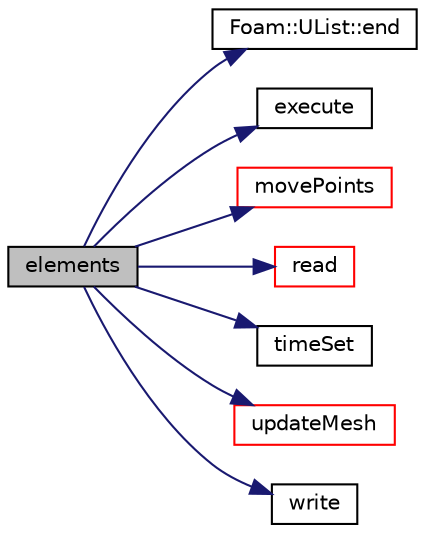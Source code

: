 digraph "elements"
{
  bgcolor="transparent";
  edge [fontname="Helvetica",fontsize="10",labelfontname="Helvetica",labelfontsize="10"];
  node [fontname="Helvetica",fontsize="10",shape=record];
  rankdir="LR";
  Node1 [label="elements",height=0.2,width=0.4,color="black", fillcolor="grey75", style="filled", fontcolor="black"];
  Node1 -> Node2 [color="midnightblue",fontsize="10",style="solid",fontname="Helvetica"];
  Node2 [label="Foam::UList::end",height=0.2,width=0.4,color="black",URL="$a02749.html#acf5102a998ffca93da588563e2af7413",tooltip="Return an iterator to end traversing the UList. "];
  Node1 -> Node3 [color="midnightblue",fontsize="10",style="solid",fontname="Helvetica"];
  Node3 [label="execute",height=0.2,width=0.4,color="black",URL="$a01980.html#a61af3e60b94ae3e748f6fbac1e794af7",tooltip="Execute, currently does nothing. "];
  Node1 -> Node4 [color="midnightblue",fontsize="10",style="solid",fontname="Helvetica"];
  Node4 [label="movePoints",height=0.2,width=0.4,color="red",URL="$a01980.html#aa414dddde48d2a3eb6ac5df618faea9f",tooltip="Update for changes of mesh. "];
  Node1 -> Node5 [color="midnightblue",fontsize="10",style="solid",fontname="Helvetica"];
  Node5 [label="read",height=0.2,width=0.4,color="red",URL="$a01980.html#aa9b8764750bd9ff67ca32b6551dc7847",tooltip="Read the probes. "];
  Node1 -> Node6 [color="midnightblue",fontsize="10",style="solid",fontname="Helvetica"];
  Node6 [label="timeSet",height=0.2,width=0.4,color="black",URL="$a01980.html#a9637c56f3ddc45f3ce62ec07dbe2228f",tooltip="Called when time was set at the end of the Time::operator++. "];
  Node1 -> Node7 [color="midnightblue",fontsize="10",style="solid",fontname="Helvetica"];
  Node7 [label="updateMesh",height=0.2,width=0.4,color="red",URL="$a01980.html#ad57565956fd4064299f4bd3c4eebb1d4",tooltip="Update for changes of mesh. "];
  Node1 -> Node8 [color="midnightblue",fontsize="10",style="solid",fontname="Helvetica"];
  Node8 [label="write",height=0.2,width=0.4,color="black",URL="$a01980.html#aac759501cf6c7895a70eecbef0226ae1",tooltip="Sample and write. "];
}
